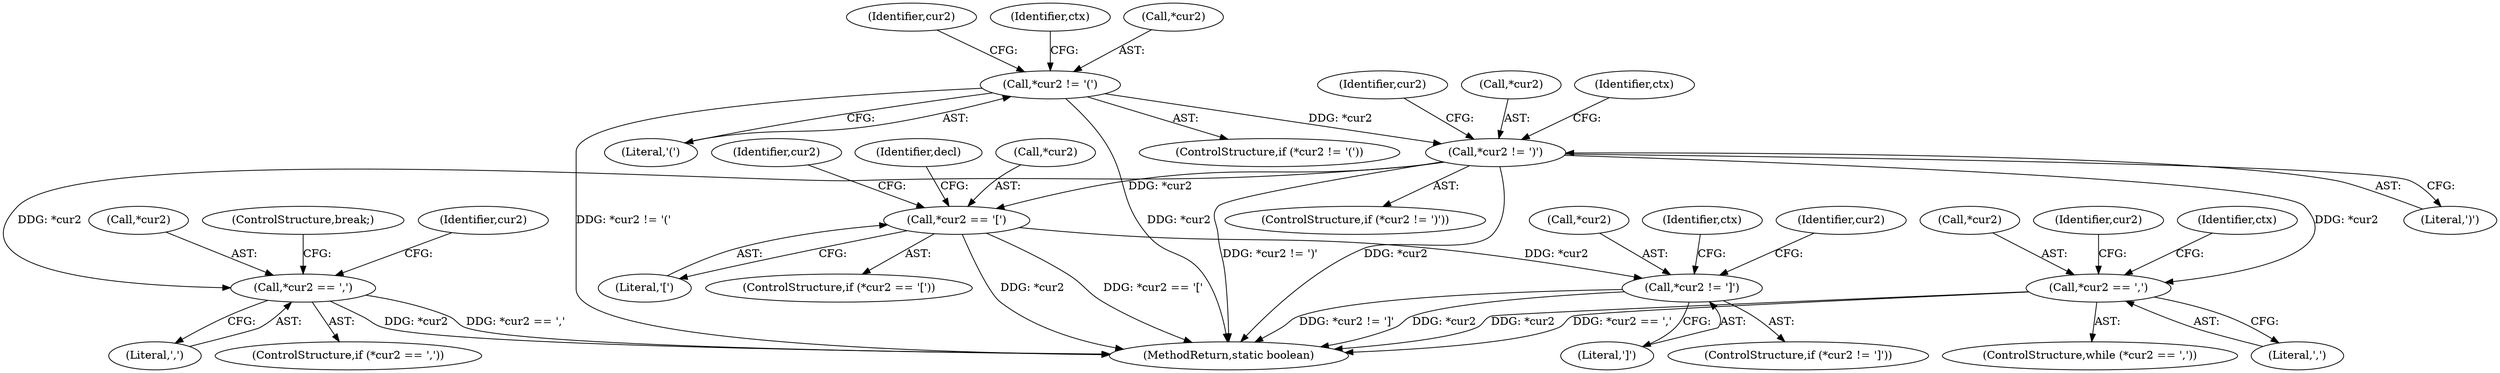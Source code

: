 digraph "0_virglrenderer_e534b51ca3c3cd25f3990589932a9ed711c59b27@pointer" {
"1003145" [label="(Call,*cur2 != '(')"];
"1003177" [label="(Call,*cur2 != ')')"];
"1003274" [label="(Call,*cur2 == ',')"];
"1003486" [label="(Call,*cur2 == ',')"];
"1003600" [label="(Call,*cur2 == '[')"];
"1003627" [label="(Call,*cur2 != ']')"];
"1003638" [label="(Identifier,cur2)"];
"1003322" [label="(Identifier,ctx)"];
"1003177" [label="(Call,*cur2 != ')')"];
"1003630" [label="(Literal,']')"];
"1003501" [label="(ControlStructure,break;)"];
"1003628" [label="(Call,*cur2)"];
"1003274" [label="(Call,*cur2 == ',')"];
"1003486" [label="(Call,*cur2 == ',')"];
"1003178" [label="(Call,*cur2)"];
"1003156" [label="(Identifier,cur2)"];
"1003183" [label="(Identifier,ctx)"];
"1003652" [label="(Identifier,decl)"];
"1004155" [label="(MethodReturn,static boolean)"];
"1003145" [label="(Call,*cur2 != '(')"];
"1003627" [label="(Call,*cur2 != ']')"];
"1003606" [label="(Identifier,cur2)"];
"1003273" [label="(ControlStructure,while (*cur2 == ','))"];
"1003275" [label="(Call,*cur2)"];
"1003277" [label="(Literal,',')"];
"1003151" [label="(Identifier,ctx)"];
"1003492" [label="(Identifier,cur2)"];
"1003603" [label="(Literal,'[')"];
"1003485" [label="(ControlStructure,if (*cur2 == ','))"];
"1003599" [label="(ControlStructure,if (*cur2 == '['))"];
"1003180" [label="(Literal,')')"];
"1003188" [label="(Identifier,cur2)"];
"1003600" [label="(Call,*cur2 == '[')"];
"1003280" [label="(Identifier,cur2)"];
"1003489" [label="(Literal,',')"];
"1003148" [label="(Literal,'(')"];
"1003144" [label="(ControlStructure,if (*cur2 != '('))"];
"1003626" [label="(ControlStructure,if (*cur2 != ']'))"];
"1003487" [label="(Call,*cur2)"];
"1003146" [label="(Call,*cur2)"];
"1003601" [label="(Call,*cur2)"];
"1003176" [label="(ControlStructure,if (*cur2 != ')'))"];
"1003633" [label="(Identifier,ctx)"];
"1003145" -> "1003144"  [label="AST: "];
"1003145" -> "1003148"  [label="CFG: "];
"1003146" -> "1003145"  [label="AST: "];
"1003148" -> "1003145"  [label="AST: "];
"1003151" -> "1003145"  [label="CFG: "];
"1003156" -> "1003145"  [label="CFG: "];
"1003145" -> "1004155"  [label="DDG: *cur2 != '('"];
"1003145" -> "1004155"  [label="DDG: *cur2"];
"1003145" -> "1003177"  [label="DDG: *cur2"];
"1003177" -> "1003176"  [label="AST: "];
"1003177" -> "1003180"  [label="CFG: "];
"1003178" -> "1003177"  [label="AST: "];
"1003180" -> "1003177"  [label="AST: "];
"1003183" -> "1003177"  [label="CFG: "];
"1003188" -> "1003177"  [label="CFG: "];
"1003177" -> "1004155"  [label="DDG: *cur2 != ')'"];
"1003177" -> "1004155"  [label="DDG: *cur2"];
"1003177" -> "1003274"  [label="DDG: *cur2"];
"1003177" -> "1003486"  [label="DDG: *cur2"];
"1003177" -> "1003600"  [label="DDG: *cur2"];
"1003274" -> "1003273"  [label="AST: "];
"1003274" -> "1003277"  [label="CFG: "];
"1003275" -> "1003274"  [label="AST: "];
"1003277" -> "1003274"  [label="AST: "];
"1003280" -> "1003274"  [label="CFG: "];
"1003322" -> "1003274"  [label="CFG: "];
"1003274" -> "1004155"  [label="DDG: *cur2 == ','"];
"1003274" -> "1004155"  [label="DDG: *cur2"];
"1003486" -> "1003485"  [label="AST: "];
"1003486" -> "1003489"  [label="CFG: "];
"1003487" -> "1003486"  [label="AST: "];
"1003489" -> "1003486"  [label="AST: "];
"1003492" -> "1003486"  [label="CFG: "];
"1003501" -> "1003486"  [label="CFG: "];
"1003486" -> "1004155"  [label="DDG: *cur2"];
"1003486" -> "1004155"  [label="DDG: *cur2 == ','"];
"1003600" -> "1003599"  [label="AST: "];
"1003600" -> "1003603"  [label="CFG: "];
"1003601" -> "1003600"  [label="AST: "];
"1003603" -> "1003600"  [label="AST: "];
"1003606" -> "1003600"  [label="CFG: "];
"1003652" -> "1003600"  [label="CFG: "];
"1003600" -> "1004155"  [label="DDG: *cur2 == '['"];
"1003600" -> "1004155"  [label="DDG: *cur2"];
"1003600" -> "1003627"  [label="DDG: *cur2"];
"1003627" -> "1003626"  [label="AST: "];
"1003627" -> "1003630"  [label="CFG: "];
"1003628" -> "1003627"  [label="AST: "];
"1003630" -> "1003627"  [label="AST: "];
"1003633" -> "1003627"  [label="CFG: "];
"1003638" -> "1003627"  [label="CFG: "];
"1003627" -> "1004155"  [label="DDG: *cur2 != ']'"];
"1003627" -> "1004155"  [label="DDG: *cur2"];
}
